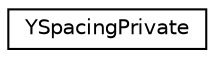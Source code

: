 digraph "Graphical Class Hierarchy"
{
 // LATEX_PDF_SIZE
  edge [fontname="Helvetica",fontsize="10",labelfontname="Helvetica",labelfontsize="10"];
  node [fontname="Helvetica",fontsize="10",shape=record];
  rankdir="LR";
  Node0 [label="YSpacingPrivate",height=0.2,width=0.4,color="black", fillcolor="white", style="filled",URL="$structYSpacingPrivate.html",tooltip=" "];
}
